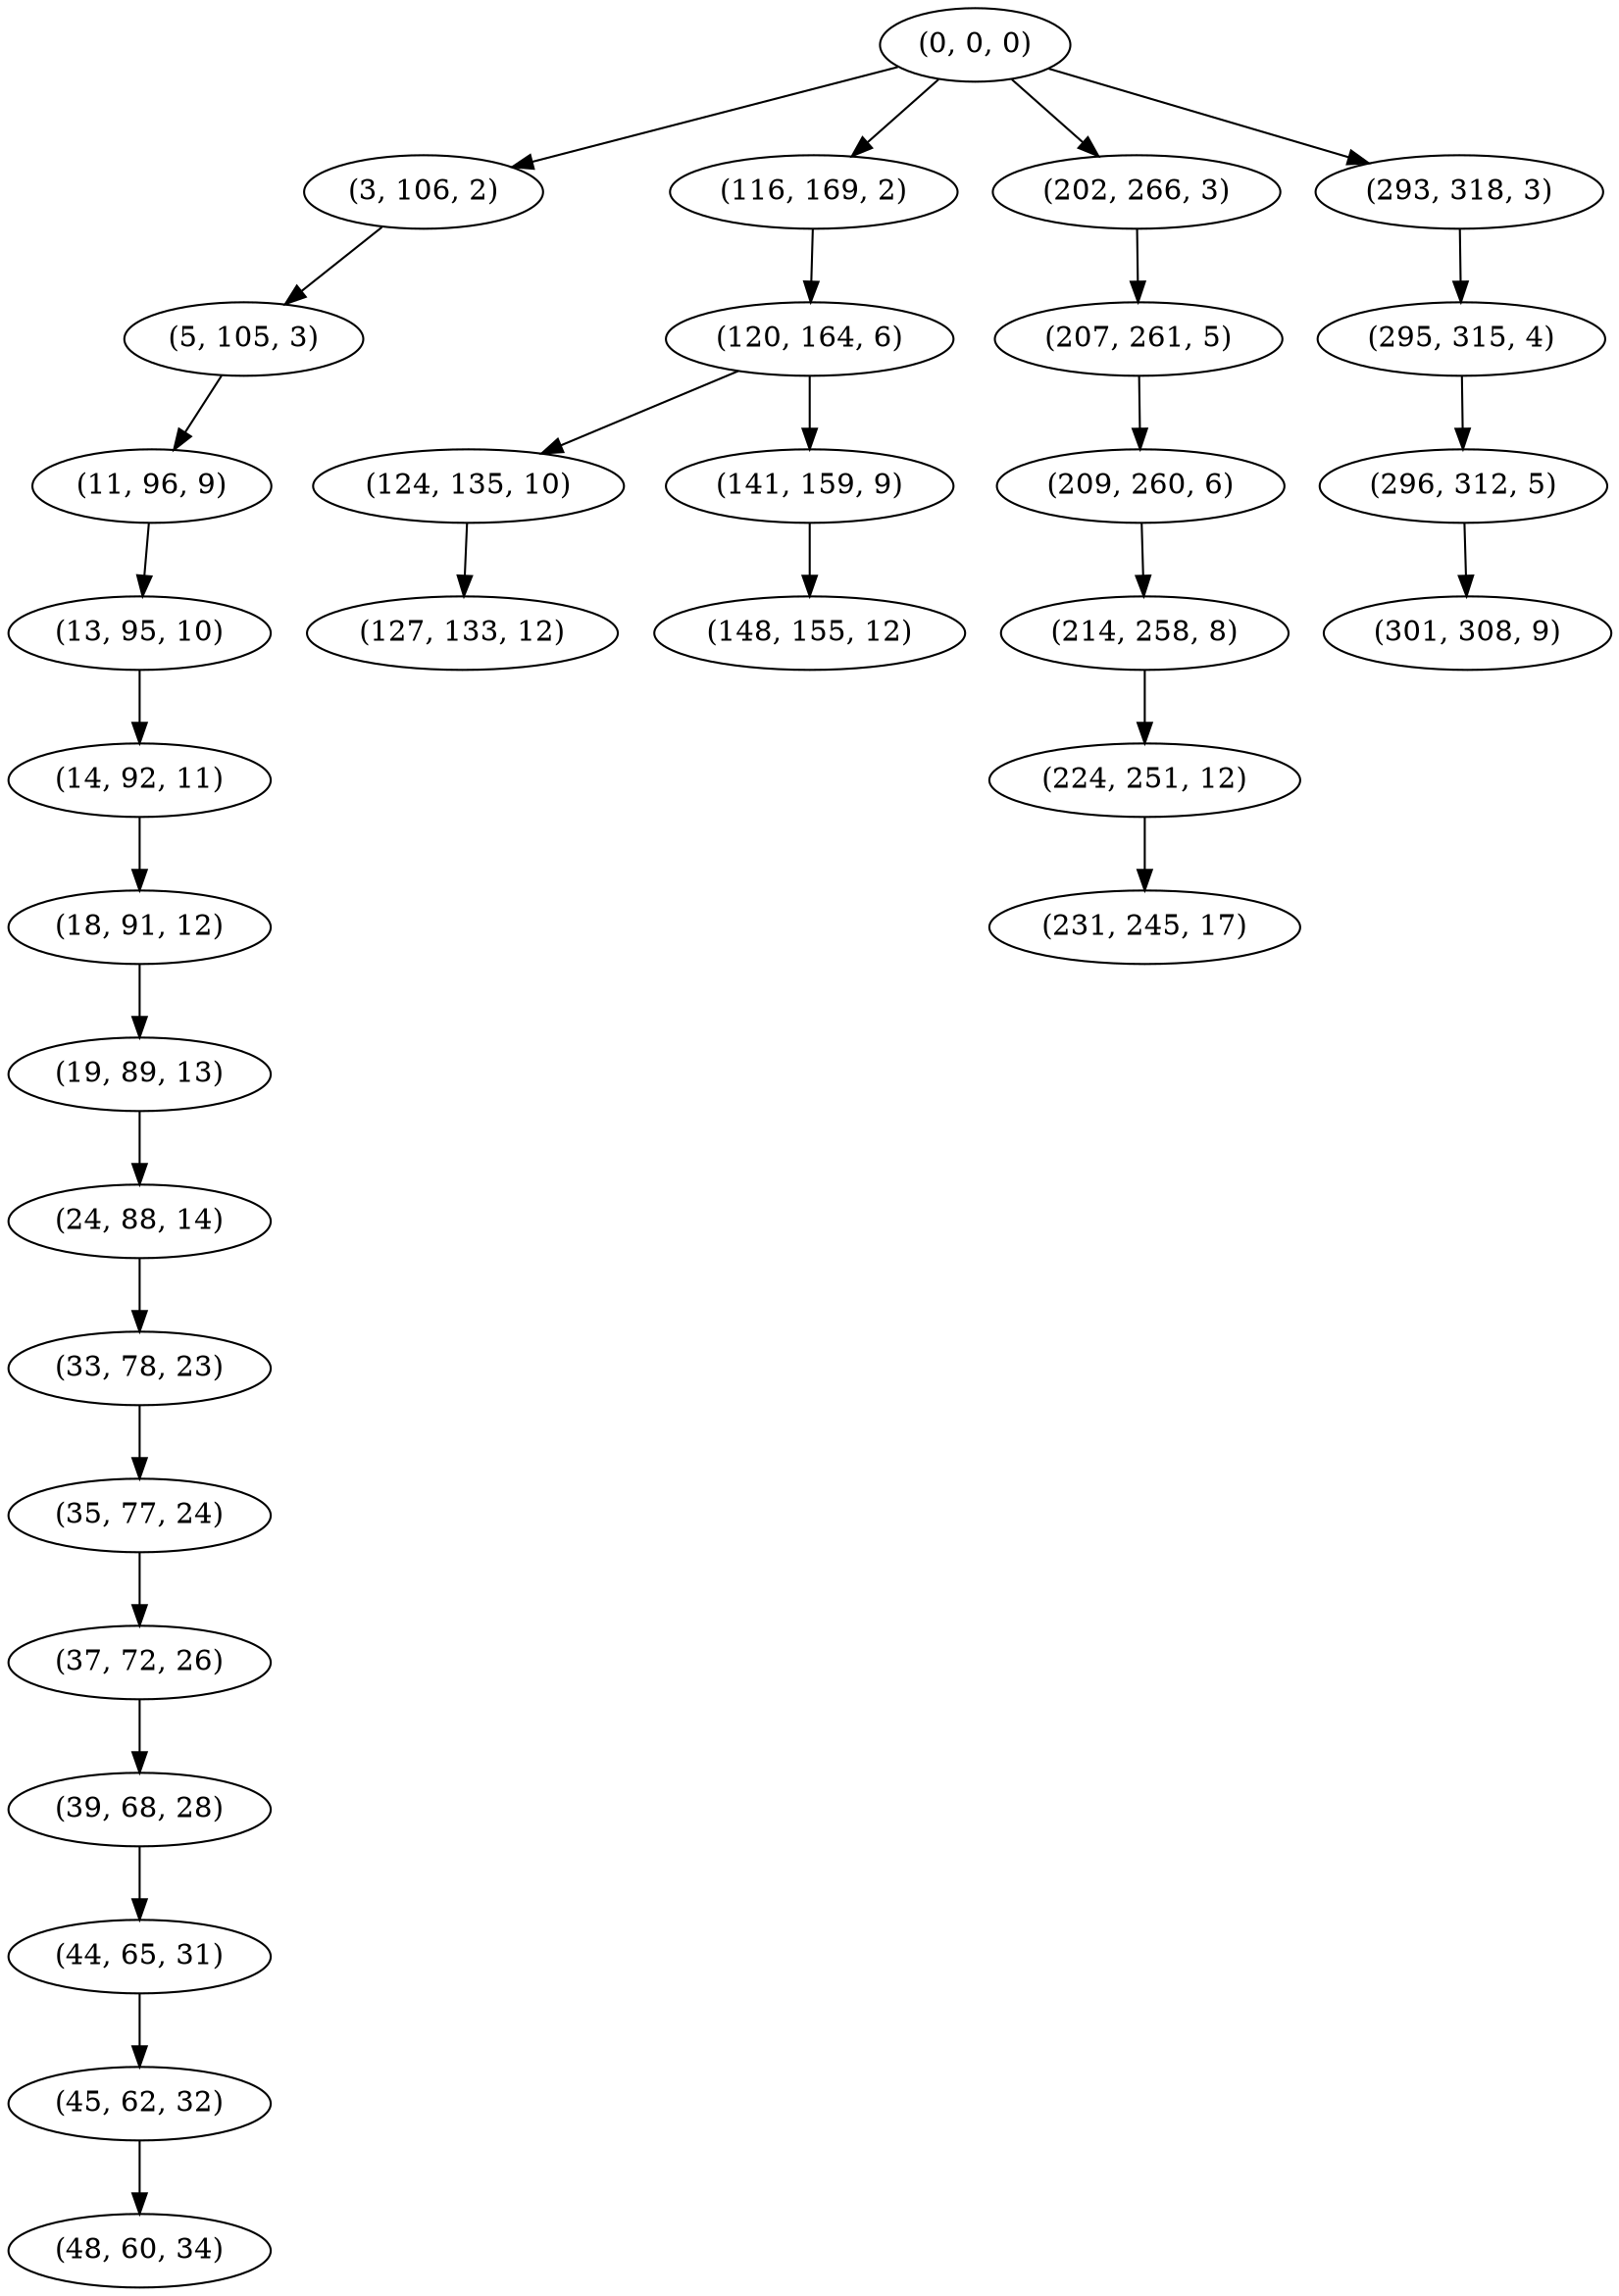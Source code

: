 digraph tree {
    "(0, 0, 0)";
    "(3, 106, 2)";
    "(5, 105, 3)";
    "(11, 96, 9)";
    "(13, 95, 10)";
    "(14, 92, 11)";
    "(18, 91, 12)";
    "(19, 89, 13)";
    "(24, 88, 14)";
    "(33, 78, 23)";
    "(35, 77, 24)";
    "(37, 72, 26)";
    "(39, 68, 28)";
    "(44, 65, 31)";
    "(45, 62, 32)";
    "(48, 60, 34)";
    "(116, 169, 2)";
    "(120, 164, 6)";
    "(124, 135, 10)";
    "(127, 133, 12)";
    "(141, 159, 9)";
    "(148, 155, 12)";
    "(202, 266, 3)";
    "(207, 261, 5)";
    "(209, 260, 6)";
    "(214, 258, 8)";
    "(224, 251, 12)";
    "(231, 245, 17)";
    "(293, 318, 3)";
    "(295, 315, 4)";
    "(296, 312, 5)";
    "(301, 308, 9)";
    "(0, 0, 0)" -> "(3, 106, 2)";
    "(0, 0, 0)" -> "(116, 169, 2)";
    "(0, 0, 0)" -> "(202, 266, 3)";
    "(0, 0, 0)" -> "(293, 318, 3)";
    "(3, 106, 2)" -> "(5, 105, 3)";
    "(5, 105, 3)" -> "(11, 96, 9)";
    "(11, 96, 9)" -> "(13, 95, 10)";
    "(13, 95, 10)" -> "(14, 92, 11)";
    "(14, 92, 11)" -> "(18, 91, 12)";
    "(18, 91, 12)" -> "(19, 89, 13)";
    "(19, 89, 13)" -> "(24, 88, 14)";
    "(24, 88, 14)" -> "(33, 78, 23)";
    "(33, 78, 23)" -> "(35, 77, 24)";
    "(35, 77, 24)" -> "(37, 72, 26)";
    "(37, 72, 26)" -> "(39, 68, 28)";
    "(39, 68, 28)" -> "(44, 65, 31)";
    "(44, 65, 31)" -> "(45, 62, 32)";
    "(45, 62, 32)" -> "(48, 60, 34)";
    "(116, 169, 2)" -> "(120, 164, 6)";
    "(120, 164, 6)" -> "(124, 135, 10)";
    "(120, 164, 6)" -> "(141, 159, 9)";
    "(124, 135, 10)" -> "(127, 133, 12)";
    "(141, 159, 9)" -> "(148, 155, 12)";
    "(202, 266, 3)" -> "(207, 261, 5)";
    "(207, 261, 5)" -> "(209, 260, 6)";
    "(209, 260, 6)" -> "(214, 258, 8)";
    "(214, 258, 8)" -> "(224, 251, 12)";
    "(224, 251, 12)" -> "(231, 245, 17)";
    "(293, 318, 3)" -> "(295, 315, 4)";
    "(295, 315, 4)" -> "(296, 312, 5)";
    "(296, 312, 5)" -> "(301, 308, 9)";
}
